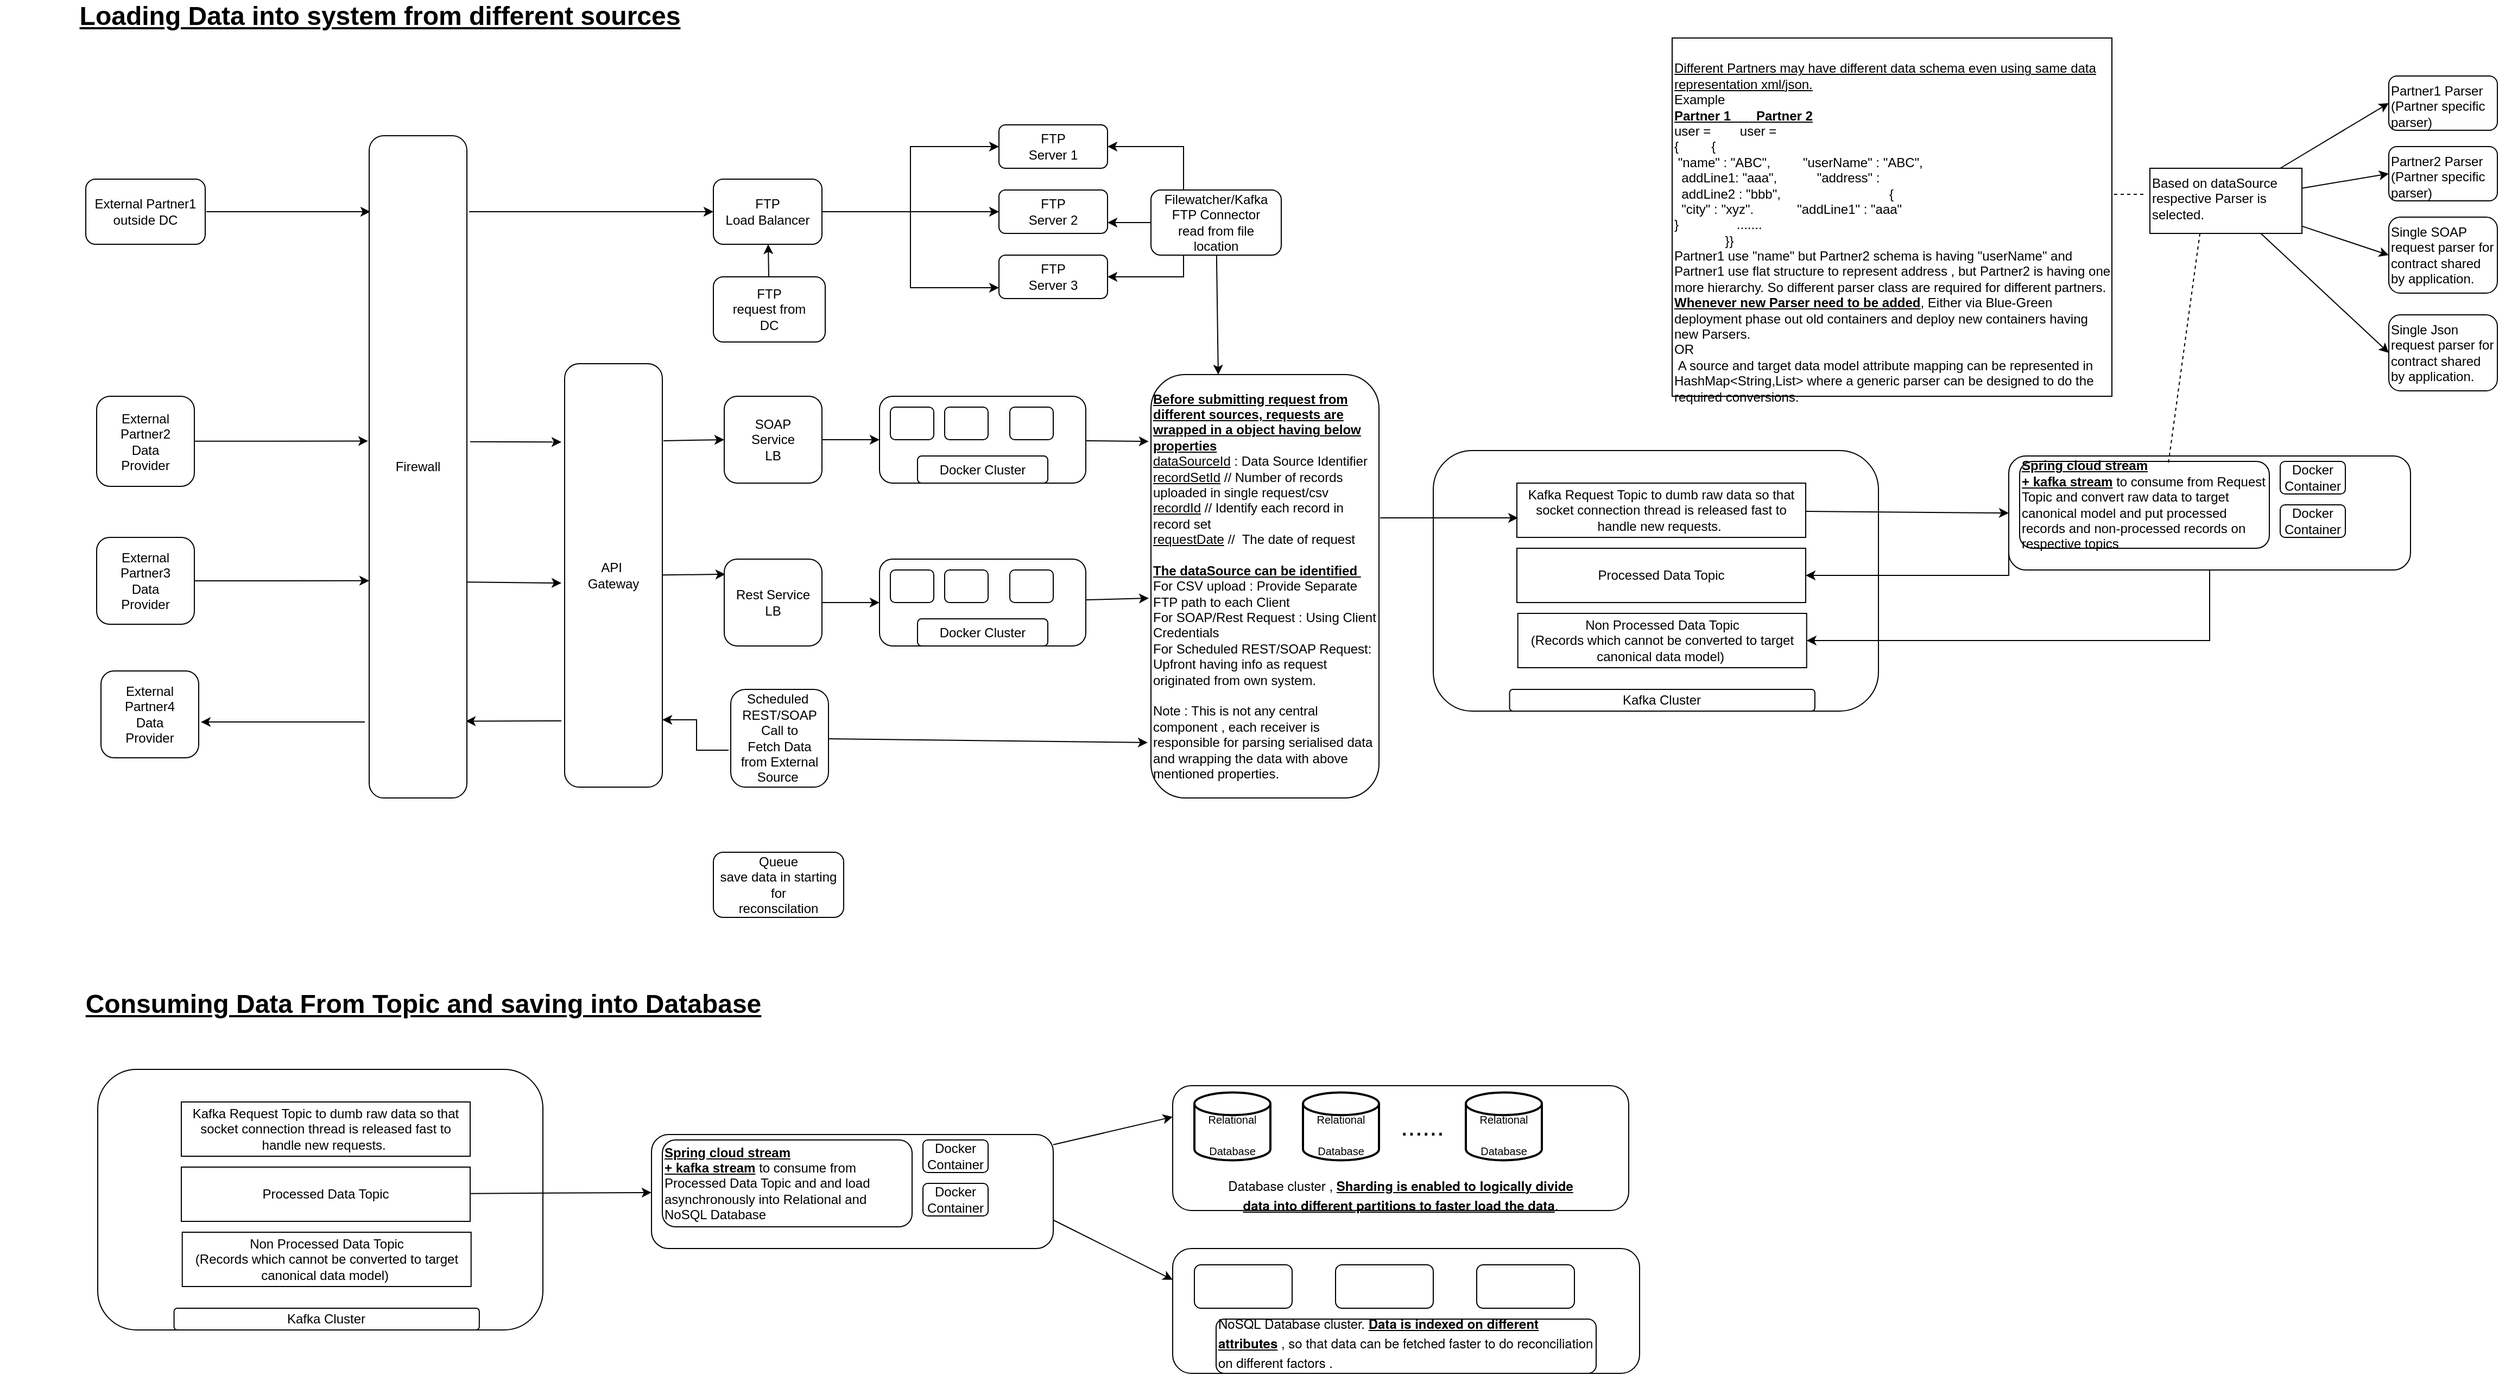 <mxfile version="14.8.6" type="github">
  <diagram id="BYjT2eE-odGATEHhjXMd" name="Page-1">
    <mxGraphModel dx="2125" dy="1838" grid="1" gridSize="10" guides="1" tooltips="1" connect="1" arrows="1" fold="1" page="1" pageScale="1" pageWidth="827" pageHeight="1169" math="0" shadow="0">
      <root>
        <mxCell id="0" />
        <mxCell id="1" parent="0" />
        <mxCell id="c1tImv971CZiWF4TgYlr-145" value="" style="rounded=1;whiteSpace=wrap;html=1;fontSize=24;align=left;verticalAlign=top;" vertex="1" parent="1">
          <mxGeometry x="510" y="895" width="420" height="115" as="geometry" />
        </mxCell>
        <mxCell id="c1tImv971CZiWF4TgYlr-3" value="" style="group" vertex="1" connectable="0" parent="1">
          <mxGeometry x="750" y="350" width="410" height="200" as="geometry" />
        </mxCell>
        <mxCell id="c1tImv971CZiWF4TgYlr-1" value="&lt;div style=&quot;text-align: justify&quot;&gt;&lt;br&gt;&lt;/div&gt;" style="rounded=1;whiteSpace=wrap;html=1;align=center;" vertex="1" parent="c1tImv971CZiWF4TgYlr-3">
          <mxGeometry y="-40" width="410" height="240" as="geometry" />
        </mxCell>
        <mxCell id="c1tImv971CZiWF4TgYlr-2" value="Kafka Cluster" style="rounded=1;whiteSpace=wrap;html=1;" vertex="1" parent="c1tImv971CZiWF4TgYlr-3">
          <mxGeometry x="70.29" y="180" width="281.14" height="20" as="geometry" />
        </mxCell>
        <mxCell id="c1tImv971CZiWF4TgYlr-8" value="Processed Data Topic" style="rounded=0;whiteSpace=wrap;html=1;" vertex="1" parent="c1tImv971CZiWF4TgYlr-3">
          <mxGeometry x="77" y="50" width="266" height="50" as="geometry" />
        </mxCell>
        <mxCell id="c1tImv971CZiWF4TgYlr-102" value="Non Processed Data Topic&lt;br&gt;(Records which cannot be converted to target canonical data model)&amp;nbsp;" style="rounded=0;whiteSpace=wrap;html=1;" vertex="1" parent="c1tImv971CZiWF4TgYlr-3">
          <mxGeometry x="77.86" y="110" width="266" height="50" as="geometry" />
        </mxCell>
        <mxCell id="c1tImv971CZiWF4TgYlr-7" value="Kafka Request Topic to dumb raw data so that socket connection thread is released fast to handle new requests.&amp;nbsp;" style="rounded=0;whiteSpace=wrap;html=1;" vertex="1" parent="c1tImv971CZiWF4TgYlr-3">
          <mxGeometry x="77" y="-10" width="266" height="50" as="geometry" />
        </mxCell>
        <mxCell id="c1tImv971CZiWF4TgYlr-55" style="edgeStyle=none;rounded=0;orthogonalLoop=1;jettySize=auto;html=1;entryX=0.989;entryY=0.884;entryDx=0;entryDy=0;entryPerimeter=0;" edge="1" parent="1" target="c1tImv971CZiWF4TgYlr-24">
          <mxGeometry relative="1" as="geometry">
            <mxPoint x="-53" y="559" as="sourcePoint" />
          </mxGeometry>
        </mxCell>
        <mxCell id="c1tImv971CZiWF4TgYlr-97" style="edgeStyle=none;rounded=0;orthogonalLoop=1;jettySize=auto;html=1;entryX=0;entryY=0.5;entryDx=0;entryDy=0;exitX=1.011;exitY=0.182;exitDx=0;exitDy=0;exitPerimeter=0;" edge="1" parent="1" source="c1tImv971CZiWF4TgYlr-22" target="c1tImv971CZiWF4TgYlr-23">
          <mxGeometry relative="1" as="geometry" />
        </mxCell>
        <mxCell id="c1tImv971CZiWF4TgYlr-100" style="edgeStyle=none;rounded=0;orthogonalLoop=1;jettySize=auto;html=1;entryX=0.011;entryY=0.175;entryDx=0;entryDy=0;entryPerimeter=0;" edge="1" parent="1" source="c1tImv971CZiWF4TgYlr-22" target="c1tImv971CZiWF4TgYlr-32">
          <mxGeometry relative="1" as="geometry" />
        </mxCell>
        <mxCell id="c1tImv971CZiWF4TgYlr-22" value="API&amp;nbsp;&lt;br&gt;Gateway" style="rounded=1;whiteSpace=wrap;html=1;" vertex="1" parent="1">
          <mxGeometry x="-50" y="230" width="90" height="390" as="geometry" />
        </mxCell>
        <mxCell id="c1tImv971CZiWF4TgYlr-70" style="edgeStyle=none;rounded=0;orthogonalLoop=1;jettySize=auto;html=1;entryX=0;entryY=0.5;entryDx=0;entryDy=0;" edge="1" parent="1" source="c1tImv971CZiWF4TgYlr-23" target="c1tImv971CZiWF4TgYlr-58">
          <mxGeometry relative="1" as="geometry" />
        </mxCell>
        <mxCell id="c1tImv971CZiWF4TgYlr-23" value="SOAP&lt;br&gt;Service&lt;br&gt;LB" style="rounded=1;whiteSpace=wrap;html=1;" vertex="1" parent="1">
          <mxGeometry x="97" y="260" width="90" height="80" as="geometry" />
        </mxCell>
        <mxCell id="c1tImv971CZiWF4TgYlr-57" style="edgeStyle=none;rounded=0;orthogonalLoop=1;jettySize=auto;html=1;entryX=1.022;entryY=0.588;entryDx=0;entryDy=0;entryPerimeter=0;" edge="1" parent="1" target="c1tImv971CZiWF4TgYlr-28">
          <mxGeometry relative="1" as="geometry">
            <mxPoint x="-234" y="560" as="sourcePoint" />
          </mxGeometry>
        </mxCell>
        <mxCell id="c1tImv971CZiWF4TgYlr-72" style="edgeStyle=none;rounded=0;orthogonalLoop=1;jettySize=auto;html=1;entryX=0;entryY=0.5;entryDx=0;entryDy=0;" edge="1" parent="1" target="c1tImv971CZiWF4TgYlr-34">
          <mxGeometry relative="1" as="geometry">
            <mxPoint x="-138" y="90" as="sourcePoint" />
          </mxGeometry>
        </mxCell>
        <mxCell id="c1tImv971CZiWF4TgYlr-96" style="edgeStyle=none;rounded=0;orthogonalLoop=1;jettySize=auto;html=1;entryX=-0.033;entryY=0.185;entryDx=0;entryDy=0;entryPerimeter=0;exitX=1.033;exitY=0.462;exitDx=0;exitDy=0;exitPerimeter=0;" edge="1" parent="1" source="c1tImv971CZiWF4TgYlr-24" target="c1tImv971CZiWF4TgYlr-22">
          <mxGeometry relative="1" as="geometry" />
        </mxCell>
        <mxCell id="c1tImv971CZiWF4TgYlr-99" style="edgeStyle=none;rounded=0;orthogonalLoop=1;jettySize=auto;html=1;entryX=-0.033;entryY=0.518;entryDx=0;entryDy=0;entryPerimeter=0;exitX=1;exitY=0.674;exitDx=0;exitDy=0;exitPerimeter=0;" edge="1" parent="1" source="c1tImv971CZiWF4TgYlr-24" target="c1tImv971CZiWF4TgYlr-22">
          <mxGeometry relative="1" as="geometry">
            <mxPoint x="-120" y="330" as="targetPoint" />
          </mxGeometry>
        </mxCell>
        <mxCell id="c1tImv971CZiWF4TgYlr-24" value="Firewall" style="rounded=1;whiteSpace=wrap;html=1;" vertex="1" parent="1">
          <mxGeometry x="-230" y="20" width="90" height="610" as="geometry" />
        </mxCell>
        <mxCell id="c1tImv971CZiWF4TgYlr-29" style="edgeStyle=orthogonalEdgeStyle;rounded=0;orthogonalLoop=1;jettySize=auto;html=1;exitX=-0.022;exitY=0.622;exitDx=0;exitDy=0;entryX=1;entryY=0.841;entryDx=0;entryDy=0;entryPerimeter=0;exitPerimeter=0;" edge="1" parent="1" source="c1tImv971CZiWF4TgYlr-27" target="c1tImv971CZiWF4TgYlr-22">
          <mxGeometry relative="1" as="geometry" />
        </mxCell>
        <mxCell id="c1tImv971CZiWF4TgYlr-91" style="edgeStyle=none;rounded=0;orthogonalLoop=1;jettySize=auto;html=1;" edge="1" parent="1" source="c1tImv971CZiWF4TgYlr-27">
          <mxGeometry relative="1" as="geometry">
            <mxPoint x="487" y="579" as="targetPoint" />
          </mxGeometry>
        </mxCell>
        <mxCell id="c1tImv971CZiWF4TgYlr-27" value="Scheduled&amp;nbsp;&lt;br&gt;REST/SOAP&lt;br&gt;Call to&lt;br&gt;Fetch Data&lt;br&gt;from External&lt;br&gt;Source&amp;nbsp;" style="rounded=1;whiteSpace=wrap;html=1;" vertex="1" parent="1">
          <mxGeometry x="103" y="530" width="90" height="90" as="geometry" />
        </mxCell>
        <mxCell id="c1tImv971CZiWF4TgYlr-28" value="External Partner4&lt;br&gt;Data&lt;br&gt;Provider" style="rounded=1;whiteSpace=wrap;html=1;" vertex="1" parent="1">
          <mxGeometry x="-477" y="513" width="90" height="80" as="geometry" />
        </mxCell>
        <mxCell id="c1tImv971CZiWF4TgYlr-71" style="edgeStyle=none;rounded=0;orthogonalLoop=1;jettySize=auto;html=1;entryX=0;entryY=0.5;entryDx=0;entryDy=0;" edge="1" parent="1" source="c1tImv971CZiWF4TgYlr-32" target="c1tImv971CZiWF4TgYlr-65">
          <mxGeometry relative="1" as="geometry" />
        </mxCell>
        <mxCell id="c1tImv971CZiWF4TgYlr-32" value="Rest Service&lt;br&gt;LB" style="rounded=1;whiteSpace=wrap;html=1;" vertex="1" parent="1">
          <mxGeometry x="97" y="410" width="90" height="80" as="geometry" />
        </mxCell>
        <mxCell id="c1tImv971CZiWF4TgYlr-45" style="edgeStyle=orthogonalEdgeStyle;rounded=0;orthogonalLoop=1;jettySize=auto;html=1;entryX=0.011;entryY=0.1;entryDx=0;entryDy=0;entryPerimeter=0;" edge="1" parent="1">
          <mxGeometry relative="1" as="geometry">
            <mxPoint x="-380" y="90" as="sourcePoint" />
            <mxPoint x="-229.01" y="90" as="targetPoint" />
          </mxGeometry>
        </mxCell>
        <mxCell id="c1tImv971CZiWF4TgYlr-33" value="External Partner1&lt;br&gt;outside DC" style="rounded=1;whiteSpace=wrap;html=1;" vertex="1" parent="1">
          <mxGeometry x="-491" y="60" width="110" height="60" as="geometry" />
        </mxCell>
        <mxCell id="c1tImv971CZiWF4TgYlr-42" style="edgeStyle=orthogonalEdgeStyle;rounded=0;orthogonalLoop=1;jettySize=auto;html=1;entryX=0;entryY=0.5;entryDx=0;entryDy=0;" edge="1" parent="1" source="c1tImv971CZiWF4TgYlr-34" target="c1tImv971CZiWF4TgYlr-39">
          <mxGeometry relative="1" as="geometry" />
        </mxCell>
        <mxCell id="c1tImv971CZiWF4TgYlr-43" style="edgeStyle=orthogonalEdgeStyle;rounded=0;orthogonalLoop=1;jettySize=auto;html=1;entryX=0;entryY=0.75;entryDx=0;entryDy=0;" edge="1" parent="1" source="c1tImv971CZiWF4TgYlr-34" target="c1tImv971CZiWF4TgYlr-35">
          <mxGeometry relative="1" as="geometry" />
        </mxCell>
        <mxCell id="c1tImv971CZiWF4TgYlr-44" style="edgeStyle=orthogonalEdgeStyle;rounded=0;orthogonalLoop=1;jettySize=auto;html=1;entryX=0;entryY=0.5;entryDx=0;entryDy=0;" edge="1" parent="1" source="c1tImv971CZiWF4TgYlr-34" target="c1tImv971CZiWF4TgYlr-38">
          <mxGeometry relative="1" as="geometry" />
        </mxCell>
        <mxCell id="c1tImv971CZiWF4TgYlr-34" value="FTP&lt;br&gt;Load Balancer" style="rounded=1;whiteSpace=wrap;html=1;" vertex="1" parent="1">
          <mxGeometry x="87" y="60" width="100" height="60" as="geometry" />
        </mxCell>
        <mxCell id="c1tImv971CZiWF4TgYlr-40" value="" style="group" vertex="1" connectable="0" parent="1">
          <mxGeometry x="350" y="10" width="100" height="160" as="geometry" />
        </mxCell>
        <mxCell id="c1tImv971CZiWF4TgYlr-35" value="FTP&lt;br&gt;Server 3" style="rounded=1;whiteSpace=wrap;html=1;" vertex="1" parent="c1tImv971CZiWF4TgYlr-40">
          <mxGeometry y="120" width="100" height="40" as="geometry" />
        </mxCell>
        <mxCell id="c1tImv971CZiWF4TgYlr-38" value="FTP&lt;br&gt;Server 2" style="rounded=1;whiteSpace=wrap;html=1;" vertex="1" parent="c1tImv971CZiWF4TgYlr-40">
          <mxGeometry y="60" width="100" height="40" as="geometry" />
        </mxCell>
        <mxCell id="c1tImv971CZiWF4TgYlr-39" value="FTP&lt;br&gt;Server 1" style="rounded=1;whiteSpace=wrap;html=1;" vertex="1" parent="c1tImv971CZiWF4TgYlr-40">
          <mxGeometry width="100" height="40" as="geometry" />
        </mxCell>
        <mxCell id="c1tImv971CZiWF4TgYlr-51" style="edgeStyle=none;rounded=0;orthogonalLoop=1;jettySize=auto;html=1;entryX=1;entryY=0.5;entryDx=0;entryDy=0;exitX=0.25;exitY=0;exitDx=0;exitDy=0;" edge="1" parent="1" source="c1tImv971CZiWF4TgYlr-46" target="c1tImv971CZiWF4TgYlr-39">
          <mxGeometry relative="1" as="geometry">
            <Array as="points">
              <mxPoint x="520" y="30" />
            </Array>
          </mxGeometry>
        </mxCell>
        <mxCell id="c1tImv971CZiWF4TgYlr-52" style="edgeStyle=none;rounded=0;orthogonalLoop=1;jettySize=auto;html=1;entryX=1;entryY=0.75;entryDx=0;entryDy=0;" edge="1" parent="1" source="c1tImv971CZiWF4TgYlr-46" target="c1tImv971CZiWF4TgYlr-38">
          <mxGeometry relative="1" as="geometry" />
        </mxCell>
        <mxCell id="c1tImv971CZiWF4TgYlr-53" style="edgeStyle=none;rounded=0;orthogonalLoop=1;jettySize=auto;html=1;entryX=1;entryY=0.5;entryDx=0;entryDy=0;exitX=0.25;exitY=1;exitDx=0;exitDy=0;" edge="1" parent="1" source="c1tImv971CZiWF4TgYlr-46" target="c1tImv971CZiWF4TgYlr-35">
          <mxGeometry relative="1" as="geometry">
            <Array as="points">
              <mxPoint x="520" y="150" />
            </Array>
          </mxGeometry>
        </mxCell>
        <mxCell id="c1tImv971CZiWF4TgYlr-88" style="edgeStyle=none;rounded=0;orthogonalLoop=1;jettySize=auto;html=1;entryX=0.295;entryY=0;entryDx=0;entryDy=0;entryPerimeter=0;" edge="1" parent="1" source="c1tImv971CZiWF4TgYlr-46" target="c1tImv971CZiWF4TgYlr-87">
          <mxGeometry relative="1" as="geometry" />
        </mxCell>
        <mxCell id="c1tImv971CZiWF4TgYlr-46" value="Filewatcher/Kafka&lt;br&gt;FTP Connector&lt;br&gt;read from file&lt;br&gt;location" style="rounded=1;whiteSpace=wrap;html=1;" vertex="1" parent="1">
          <mxGeometry x="490" y="70" width="120" height="60" as="geometry" />
        </mxCell>
        <mxCell id="c1tImv971CZiWF4TgYlr-63" value="" style="group" vertex="1" connectable="0" parent="1">
          <mxGeometry x="240" y="260" width="190" height="80" as="geometry" />
        </mxCell>
        <mxCell id="c1tImv971CZiWF4TgYlr-58" value="&lt;div&gt;&lt;/div&gt;" style="rounded=1;whiteSpace=wrap;html=1;align=left;" vertex="1" parent="c1tImv971CZiWF4TgYlr-63">
          <mxGeometry width="190" height="80" as="geometry" />
        </mxCell>
        <mxCell id="c1tImv971CZiWF4TgYlr-59" value="" style="rounded=1;whiteSpace=wrap;html=1;" vertex="1" parent="c1tImv971CZiWF4TgYlr-63">
          <mxGeometry x="10" y="10" width="40" height="30" as="geometry" />
        </mxCell>
        <mxCell id="c1tImv971CZiWF4TgYlr-60" value="" style="rounded=1;whiteSpace=wrap;html=1;" vertex="1" parent="c1tImv971CZiWF4TgYlr-63">
          <mxGeometry x="60" y="10" width="40" height="30" as="geometry" />
        </mxCell>
        <mxCell id="c1tImv971CZiWF4TgYlr-61" value="" style="rounded=1;whiteSpace=wrap;html=1;" vertex="1" parent="c1tImv971CZiWF4TgYlr-63">
          <mxGeometry x="120" y="10" width="40" height="30" as="geometry" />
        </mxCell>
        <mxCell id="c1tImv971CZiWF4TgYlr-62" value="Docker Cluster" style="rounded=1;whiteSpace=wrap;html=1;" vertex="1" parent="c1tImv971CZiWF4TgYlr-63">
          <mxGeometry x="35" y="55" width="120" height="25" as="geometry" />
        </mxCell>
        <mxCell id="c1tImv971CZiWF4TgYlr-64" value="" style="group" vertex="1" connectable="0" parent="1">
          <mxGeometry x="240" y="410" width="190" height="80" as="geometry" />
        </mxCell>
        <mxCell id="c1tImv971CZiWF4TgYlr-65" value="&lt;div&gt;&lt;/div&gt;" style="rounded=1;whiteSpace=wrap;html=1;align=left;" vertex="1" parent="c1tImv971CZiWF4TgYlr-64">
          <mxGeometry width="190" height="80" as="geometry" />
        </mxCell>
        <mxCell id="c1tImv971CZiWF4TgYlr-66" value="" style="rounded=1;whiteSpace=wrap;html=1;" vertex="1" parent="c1tImv971CZiWF4TgYlr-64">
          <mxGeometry x="10" y="10" width="40" height="30" as="geometry" />
        </mxCell>
        <mxCell id="c1tImv971CZiWF4TgYlr-67" value="" style="rounded=1;whiteSpace=wrap;html=1;" vertex="1" parent="c1tImv971CZiWF4TgYlr-64">
          <mxGeometry x="60" y="10" width="40" height="30" as="geometry" />
        </mxCell>
        <mxCell id="c1tImv971CZiWF4TgYlr-68" value="" style="rounded=1;whiteSpace=wrap;html=1;" vertex="1" parent="c1tImv971CZiWF4TgYlr-64">
          <mxGeometry x="120" y="10" width="40" height="30" as="geometry" />
        </mxCell>
        <mxCell id="c1tImv971CZiWF4TgYlr-69" value="Docker Cluster" style="rounded=1;whiteSpace=wrap;html=1;" vertex="1" parent="c1tImv971CZiWF4TgYlr-64">
          <mxGeometry x="35" y="55" width="120" height="25" as="geometry" />
        </mxCell>
        <mxCell id="c1tImv971CZiWF4TgYlr-83" value="Queue&lt;br&gt;save data in starting for&lt;br&gt;reconscilation" style="rounded=1;whiteSpace=wrap;html=1;" vertex="1" parent="1">
          <mxGeometry x="87" y="680" width="120" height="60" as="geometry" />
        </mxCell>
        <mxCell id="c1tImv971CZiWF4TgYlr-86" style="edgeStyle=none;rounded=0;orthogonalLoop=1;jettySize=auto;html=1;" edge="1" parent="1" source="c1tImv971CZiWF4TgYlr-85" target="c1tImv971CZiWF4TgYlr-34">
          <mxGeometry relative="1" as="geometry" />
        </mxCell>
        <mxCell id="c1tImv971CZiWF4TgYlr-85" value="FTP&lt;br&gt;request from&lt;br&gt;DC" style="rounded=1;whiteSpace=wrap;html=1;" vertex="1" parent="1">
          <mxGeometry x="87" y="150" width="103" height="60" as="geometry" />
        </mxCell>
        <mxCell id="c1tImv971CZiWF4TgYlr-92" style="edgeStyle=none;rounded=0;orthogonalLoop=1;jettySize=auto;html=1;entryX=0.004;entryY=0.64;entryDx=0;entryDy=0;entryPerimeter=0;" edge="1" parent="1" target="c1tImv971CZiWF4TgYlr-7">
          <mxGeometry relative="1" as="geometry">
            <mxPoint x="701" y="372" as="sourcePoint" />
            <Array as="points" />
          </mxGeometry>
        </mxCell>
        <mxCell id="c1tImv971CZiWF4TgYlr-87" value="&lt;b&gt;&lt;u&gt;Before submitting request from different sources, requests are wrapped in a object having below properties&lt;/u&gt;&lt;/b&gt;&lt;br&gt;&lt;u&gt;dataSourceId&lt;/u&gt; : Data Source Identifier&amp;nbsp;&lt;br&gt;&lt;u&gt;recordSetId&lt;/u&gt; // Number of records uploaded in single request/csv&amp;nbsp;&lt;br&gt;&lt;u&gt;recordId&lt;/u&gt; // Identify each record in record set&lt;br&gt;&lt;u&gt;requestDate&lt;/u&gt; //&amp;nbsp; The date of request&lt;br&gt;&lt;br&gt;&lt;b&gt;&lt;u&gt;The dataSource can be identified&amp;nbsp;&lt;/u&gt;&lt;/b&gt;&lt;br&gt;For CSV upload : Provide Separate FTP path to each Client&lt;br&gt;For SOAP/Rest Request : Using Client Credentials&lt;br&gt;For Scheduled REST/SOAP Request: Upfront having info as request originated from own system.&lt;br&gt;&lt;br&gt;Note : This is not any central component , each receiver is responsible for parsing serialised data and wrapping the data with above mentioned properties.&amp;nbsp;&amp;nbsp;" style="rounded=1;whiteSpace=wrap;html=1;align=left;" vertex="1" parent="1">
          <mxGeometry x="490" y="240" width="210" height="390" as="geometry" />
        </mxCell>
        <mxCell id="c1tImv971CZiWF4TgYlr-89" style="edgeStyle=none;rounded=0;orthogonalLoop=1;jettySize=auto;html=1;entryX=-0.01;entryY=0.158;entryDx=0;entryDy=0;entryPerimeter=0;" edge="1" parent="1" source="c1tImv971CZiWF4TgYlr-58" target="c1tImv971CZiWF4TgYlr-87">
          <mxGeometry relative="1" as="geometry">
            <mxPoint x="490" y="295" as="targetPoint" />
          </mxGeometry>
        </mxCell>
        <mxCell id="c1tImv971CZiWF4TgYlr-90" style="edgeStyle=none;rounded=0;orthogonalLoop=1;jettySize=auto;html=1;" edge="1" parent="1" source="c1tImv971CZiWF4TgYlr-65">
          <mxGeometry relative="1" as="geometry">
            <mxPoint x="488" y="446" as="targetPoint" />
          </mxGeometry>
        </mxCell>
        <mxCell id="c1tImv971CZiWF4TgYlr-95" style="edgeStyle=none;rounded=0;orthogonalLoop=1;jettySize=auto;html=1;entryX=-0.011;entryY=0.461;entryDx=0;entryDy=0;entryPerimeter=0;" edge="1" parent="1" source="c1tImv971CZiWF4TgYlr-93" target="c1tImv971CZiWF4TgYlr-24">
          <mxGeometry relative="1" as="geometry" />
        </mxCell>
        <mxCell id="c1tImv971CZiWF4TgYlr-93" value="External Partner2&lt;br&gt;Data&lt;br&gt;Provider" style="rounded=1;whiteSpace=wrap;html=1;" vertex="1" parent="1">
          <mxGeometry x="-481" y="260" width="90" height="83" as="geometry" />
        </mxCell>
        <mxCell id="c1tImv971CZiWF4TgYlr-98" style="edgeStyle=none;rounded=0;orthogonalLoop=1;jettySize=auto;html=1;entryX=0;entryY=0.672;entryDx=0;entryDy=0;entryPerimeter=0;" edge="1" parent="1" source="c1tImv971CZiWF4TgYlr-94" target="c1tImv971CZiWF4TgYlr-24">
          <mxGeometry relative="1" as="geometry" />
        </mxCell>
        <mxCell id="c1tImv971CZiWF4TgYlr-94" value="External Partner3&lt;br&gt;Data&lt;br&gt;Provider" style="rounded=1;whiteSpace=wrap;html=1;" vertex="1" parent="1">
          <mxGeometry x="-481" y="390" width="90" height="80" as="geometry" />
        </mxCell>
        <mxCell id="c1tImv971CZiWF4TgYlr-109" style="edgeStyle=none;rounded=0;orthogonalLoop=1;jettySize=auto;html=1;entryX=1;entryY=0.5;entryDx=0;entryDy=0;exitX=0;exitY=0.75;exitDx=0;exitDy=0;" edge="1" parent="1" source="c1tImv971CZiWF4TgYlr-103" target="c1tImv971CZiWF4TgYlr-8">
          <mxGeometry relative="1" as="geometry">
            <Array as="points">
              <mxPoint x="1280" y="425" />
            </Array>
          </mxGeometry>
        </mxCell>
        <mxCell id="c1tImv971CZiWF4TgYlr-110" style="edgeStyle=none;rounded=0;orthogonalLoop=1;jettySize=auto;html=1;entryX=1;entryY=0.5;entryDx=0;entryDy=0;" edge="1" parent="1" source="c1tImv971CZiWF4TgYlr-103" target="c1tImv971CZiWF4TgYlr-102">
          <mxGeometry relative="1" as="geometry">
            <Array as="points">
              <mxPoint x="1465" y="485" />
            </Array>
          </mxGeometry>
        </mxCell>
        <mxCell id="c1tImv971CZiWF4TgYlr-103" value="" style="rounded=1;whiteSpace=wrap;html=1;" vertex="1" parent="1">
          <mxGeometry x="1280" y="315" width="370" height="105" as="geometry" />
        </mxCell>
        <mxCell id="c1tImv971CZiWF4TgYlr-104" value="&lt;b&gt;&lt;u&gt;Spring cloud stream &lt;br&gt;+ kafka stream&lt;/u&gt;&lt;/b&gt; to consume from Request Topic and convert raw data to target canonical model and put processed records and non-processed records on respective topics" style="rounded=1;whiteSpace=wrap;html=1;align=left;" vertex="1" parent="1">
          <mxGeometry x="1290" y="320" width="230" height="80" as="geometry" />
        </mxCell>
        <mxCell id="c1tImv971CZiWF4TgYlr-106" value="Docker Container" style="rounded=1;whiteSpace=wrap;html=1;" vertex="1" parent="1">
          <mxGeometry x="1530" y="320" width="60" height="30" as="geometry" />
        </mxCell>
        <mxCell id="c1tImv971CZiWF4TgYlr-107" value="Docker Container" style="rounded=1;whiteSpace=wrap;html=1;" vertex="1" parent="1">
          <mxGeometry x="1530" y="360" width="60" height="30" as="geometry" />
        </mxCell>
        <mxCell id="c1tImv971CZiWF4TgYlr-108" style="edgeStyle=none;rounded=0;orthogonalLoop=1;jettySize=auto;html=1;entryX=0;entryY=0.5;entryDx=0;entryDy=0;" edge="1" parent="1" source="c1tImv971CZiWF4TgYlr-7" target="c1tImv971CZiWF4TgYlr-103">
          <mxGeometry relative="1" as="geometry" />
        </mxCell>
        <mxCell id="c1tImv971CZiWF4TgYlr-112" value="&amp;nbsp; &amp;nbsp;&amp;nbsp;&lt;br&gt;&lt;u&gt;Different Partners may have different data schema even using same data representation xml/json.&lt;/u&gt;&lt;br&gt;Example&amp;nbsp;&lt;br&gt;&lt;b&gt;&lt;u&gt;Partner 1&lt;span&gt;	&lt;span style=&quot;white-space: pre&quot;&gt;	&lt;/span&gt;&lt;span style=&quot;white-space: pre&quot;&gt;	&lt;/span&gt;&lt;span style=&quot;white-space: pre&quot;&gt;	&lt;/span&gt;&lt;span style=&quot;white-space: pre&quot;&gt;	&lt;/span&gt;&lt;span style=&quot;white-space: pre&quot;&gt;	&lt;/span&gt;&lt;/span&gt;&lt;span&gt;	&lt;/span&gt;&lt;span&gt;	&lt;/span&gt;&lt;span&gt;	&lt;/span&gt;&lt;span&gt;	&lt;/span&gt;Partner 2&lt;/u&gt;&lt;/b&gt;&lt;br&gt;user =	&lt;span style=&quot;white-space: pre&quot;&gt;	&lt;/span&gt;&lt;span style=&quot;white-space: pre&quot;&gt;	&lt;/span&gt;&lt;span style=&quot;white-space: pre&quot;&gt;	&lt;/span&gt;&lt;span style=&quot;white-space: pre&quot;&gt;	&lt;/span&gt;&lt;span style=&quot;white-space: pre&quot;&gt;	&lt;/span&gt;&lt;span style=&quot;white-space: pre&quot;&gt;	&lt;/span&gt;					user =&lt;br&gt;{	&lt;span style=&quot;white-space: pre&quot;&gt;	&lt;/span&gt;&lt;span style=&quot;white-space: pre&quot;&gt;	&lt;/span&gt;&lt;span style=&quot;white-space: pre&quot;&gt;	&lt;/span&gt;&lt;span style=&quot;white-space: pre&quot;&gt;	&lt;/span&gt;&lt;span style=&quot;white-space: pre&quot;&gt;	&lt;/span&gt;&lt;span style=&quot;white-space: pre&quot;&gt;	&lt;/span&gt;&lt;span style=&quot;white-space: pre&quot;&gt;	&lt;/span&gt;						{&lt;br&gt;&amp;nbsp;&quot;name&quot; : &quot;ABC&quot;,				&amp;nbsp;&lt;span style=&quot;white-space: pre&quot;&gt;	&lt;/span&gt;&lt;span style=&quot;white-space: pre&quot;&gt;	&lt;/span&gt;&lt;span style=&quot;white-space: pre&quot;&gt;	&lt;/span&gt;&lt;span style=&quot;white-space: pre&quot;&gt;	&lt;/span&gt;&amp;nbsp; &amp;nbsp;&quot;userName&quot; : &quot;ABC&quot;,&lt;br&gt;&amp;nbsp; addLine1: &quot;aaa&quot;,&amp;nbsp;				&amp;nbsp;&lt;span style=&quot;white-space: pre&quot;&gt;	&lt;/span&gt;&lt;span style=&quot;white-space: pre&quot;&gt;	&lt;/span&gt;&lt;span style=&quot;white-space: pre&quot;&gt;	&lt;/span&gt;&lt;span style=&quot;white-space: pre&quot;&gt;	&lt;/span&gt;&amp;nbsp; &amp;nbsp; &quot;address&quot; :&lt;br&gt;&amp;nbsp; addLine2 : &quot;bbb&quot;,&amp;nbsp; &amp;nbsp; &amp;nbsp; &amp;nbsp; &amp;nbsp; &amp;nbsp; &amp;nbsp; &amp;nbsp; &amp;nbsp; &amp;nbsp; &amp;nbsp; &amp;nbsp; &amp;nbsp; &amp;nbsp; &amp;nbsp; {&amp;nbsp; &amp;nbsp; &amp;nbsp; &amp;nbsp; &amp;nbsp; &amp;nbsp; &amp;nbsp; &amp;nbsp; &amp;nbsp;&amp;nbsp;&lt;br&gt;&amp;nbsp; &quot;city&quot; : &quot;xyz&quot;.&amp;nbsp; &amp;nbsp; &amp;nbsp;	&lt;span style=&quot;white-space: pre&quot;&gt;	&lt;/span&gt;&lt;span style=&quot;white-space: pre&quot;&gt;	&lt;/span&gt;&lt;span style=&quot;white-space: pre&quot;&gt;	&lt;/span&gt;&lt;span style=&quot;white-space: pre&quot;&gt;	&lt;/span&gt;&lt;span style=&quot;white-space: pre&quot;&gt;	&lt;/span&gt;				&quot;addLine1&quot; : &quot;aaa&quot;&lt;br&gt;}&amp;nbsp; &amp;nbsp; &amp;nbsp; &amp;nbsp;&lt;span style=&quot;white-space: pre&quot;&gt;	&lt;/span&gt;&lt;span style=&quot;white-space: pre&quot;&gt;	&lt;/span&gt;&lt;span style=&quot;white-space: pre&quot;&gt;	&lt;/span&gt;&lt;span style=&quot;white-space: pre&quot;&gt;	&lt;/span&gt;&lt;span style=&quot;white-space: pre&quot;&gt;	&lt;/span&gt;&lt;span style=&quot;white-space: pre&quot;&gt;	&lt;/span&gt;&lt;span style=&quot;white-space: pre&quot;&gt;	&lt;/span&gt;							&amp;nbsp;.......&lt;br&gt;							&amp;nbsp; &amp;nbsp; &lt;span style=&quot;white-space: pre&quot;&gt;	&lt;/span&gt;&lt;span style=&quot;white-space: pre&quot;&gt;	&lt;/span&gt;&lt;span style=&quot;white-space: pre&quot;&gt;	&lt;/span&gt;&lt;span style=&quot;white-space: pre&quot;&gt;	&lt;/span&gt;&lt;span style=&quot;white-space: pre&quot;&gt;	&lt;/span&gt;&lt;span style=&quot;white-space: pre&quot;&gt;	&lt;/span&gt;&lt;span style=&quot;white-space: pre&quot;&gt;	&lt;/span&gt;&amp;nbsp; &amp;nbsp;}}&lt;br&gt;Partner1 use &quot;name&quot; but Partner2 schema is having &quot;userName&quot; and Partner1 use flat structure to represent address , but Partner2 is having one more hierarchy. So different parser class are required for different partners.&lt;br&gt;&lt;b&gt;&lt;u&gt;Whenever new Parser need to be added&lt;/u&gt;&lt;/b&gt;, Either via Blue-Green deployment phase out old containers and deploy new containers having new Parsers.&lt;br&gt;OR&lt;br&gt;&amp;nbsp;A source and target data model attribute mapping can be represented in HashMap&amp;lt;String,List&amp;gt; where a generic parser can be designed to do the required conversions.&amp;nbsp;" style="rounded=0;whiteSpace=wrap;html=1;align=left;verticalAlign=top;horizontal=1;" vertex="1" parent="1">
          <mxGeometry x="970" y="-70" width="405" height="330" as="geometry" />
        </mxCell>
        <mxCell id="c1tImv971CZiWF4TgYlr-119" style="edgeStyle=none;rounded=0;orthogonalLoop=1;jettySize=auto;html=1;entryX=0;entryY=0.5;entryDx=0;entryDy=0;" edge="1" parent="1" source="c1tImv971CZiWF4TgYlr-113" target="c1tImv971CZiWF4TgYlr-114">
          <mxGeometry relative="1" as="geometry" />
        </mxCell>
        <mxCell id="c1tImv971CZiWF4TgYlr-120" style="edgeStyle=none;rounded=0;orthogonalLoop=1;jettySize=auto;html=1;entryX=0;entryY=0.5;entryDx=0;entryDy=0;" edge="1" parent="1" source="c1tImv971CZiWF4TgYlr-113" target="c1tImv971CZiWF4TgYlr-115">
          <mxGeometry relative="1" as="geometry" />
        </mxCell>
        <mxCell id="c1tImv971CZiWF4TgYlr-121" style="edgeStyle=none;rounded=0;orthogonalLoop=1;jettySize=auto;html=1;entryX=0;entryY=0.5;entryDx=0;entryDy=0;" edge="1" parent="1" source="c1tImv971CZiWF4TgYlr-113" target="c1tImv971CZiWF4TgYlr-116">
          <mxGeometry relative="1" as="geometry" />
        </mxCell>
        <mxCell id="c1tImv971CZiWF4TgYlr-122" style="edgeStyle=none;rounded=0;orthogonalLoop=1;jettySize=auto;html=1;entryX=0;entryY=0.5;entryDx=0;entryDy=0;" edge="1" parent="1" source="c1tImv971CZiWF4TgYlr-113" target="c1tImv971CZiWF4TgYlr-117">
          <mxGeometry relative="1" as="geometry" />
        </mxCell>
        <mxCell id="c1tImv971CZiWF4TgYlr-113" value="Based on dataSource respective Parser is selected." style="rounded=0;whiteSpace=wrap;html=1;align=left;verticalAlign=top;" vertex="1" parent="1">
          <mxGeometry x="1410" y="50" width="140" height="60" as="geometry" />
        </mxCell>
        <mxCell id="c1tImv971CZiWF4TgYlr-118" value="" style="group" vertex="1" connectable="0" parent="1">
          <mxGeometry x="1630" y="-35" width="100" height="290" as="geometry" />
        </mxCell>
        <mxCell id="c1tImv971CZiWF4TgYlr-114" value="Partner1 Parser&lt;br&gt;(Partner specific parser)" style="rounded=1;whiteSpace=wrap;html=1;align=left;verticalAlign=top;" vertex="1" parent="c1tImv971CZiWF4TgYlr-118">
          <mxGeometry width="100" height="50" as="geometry" />
        </mxCell>
        <mxCell id="c1tImv971CZiWF4TgYlr-115" value="Partner2 Parser&lt;br&gt;(Partner specific parser)" style="rounded=1;whiteSpace=wrap;html=1;align=left;verticalAlign=top;" vertex="1" parent="c1tImv971CZiWF4TgYlr-118">
          <mxGeometry y="65" width="100" height="50" as="geometry" />
        </mxCell>
        <mxCell id="c1tImv971CZiWF4TgYlr-116" value="Single SOAP request parser for contract shared by application." style="rounded=1;whiteSpace=wrap;html=1;align=left;verticalAlign=top;" vertex="1" parent="c1tImv971CZiWF4TgYlr-118">
          <mxGeometry y="130" width="100" height="70" as="geometry" />
        </mxCell>
        <mxCell id="c1tImv971CZiWF4TgYlr-117" value="Single Json request parser for contract shared by application." style="rounded=1;whiteSpace=wrap;html=1;align=left;verticalAlign=top;" vertex="1" parent="c1tImv971CZiWF4TgYlr-118">
          <mxGeometry y="220" width="100" height="70" as="geometry" />
        </mxCell>
        <mxCell id="c1tImv971CZiWF4TgYlr-124" value="" style="endArrow=none;dashed=1;html=1;entryX=0.329;entryY=1;entryDx=0;entryDy=0;entryPerimeter=0;exitX=0.596;exitY=0.013;exitDx=0;exitDy=0;exitPerimeter=0;" edge="1" parent="1" source="c1tImv971CZiWF4TgYlr-104" target="c1tImv971CZiWF4TgYlr-113">
          <mxGeometry width="50" height="50" relative="1" as="geometry">
            <mxPoint x="1360" y="180" as="sourcePoint" />
            <mxPoint x="1410" y="130" as="targetPoint" />
          </mxGeometry>
        </mxCell>
        <mxCell id="c1tImv971CZiWF4TgYlr-125" value="" style="endArrow=none;dashed=1;html=1;entryX=-0.029;entryY=0.4;entryDx=0;entryDy=0;entryPerimeter=0;" edge="1" parent="1" target="c1tImv971CZiWF4TgYlr-113">
          <mxGeometry width="50" height="50" relative="1" as="geometry">
            <mxPoint x="1377" y="74" as="sourcePoint" />
            <mxPoint x="1410" y="130" as="targetPoint" />
          </mxGeometry>
        </mxCell>
        <mxCell id="c1tImv971CZiWF4TgYlr-126" value="Loading Data into system from different sources" style="text;html=1;strokeColor=none;fillColor=none;align=center;verticalAlign=middle;whiteSpace=wrap;rounded=0;fontStyle=5;fontSize=24;" vertex="1" parent="1">
          <mxGeometry x="-570" y="-100" width="700" height="20" as="geometry" />
        </mxCell>
        <mxCell id="c1tImv971CZiWF4TgYlr-127" value="Consuming Data From Topic and saving into Database" style="text;html=1;strokeColor=none;fillColor=none;align=center;verticalAlign=middle;whiteSpace=wrap;rounded=0;fontStyle=5;fontSize=24;" vertex="1" parent="1">
          <mxGeometry x="-530" y="810" width="700" height="20" as="geometry" />
        </mxCell>
        <mxCell id="c1tImv971CZiWF4TgYlr-129" value="" style="group" vertex="1" connectable="0" parent="1">
          <mxGeometry x="-480" y="920" width="410" height="200" as="geometry" />
        </mxCell>
        <mxCell id="c1tImv971CZiWF4TgYlr-130" value="&lt;div style=&quot;text-align: justify&quot;&gt;&lt;br&gt;&lt;/div&gt;" style="rounded=1;whiteSpace=wrap;html=1;align=center;" vertex="1" parent="c1tImv971CZiWF4TgYlr-129">
          <mxGeometry y="-40" width="410" height="240" as="geometry" />
        </mxCell>
        <mxCell id="c1tImv971CZiWF4TgYlr-131" value="Kafka Cluster" style="rounded=1;whiteSpace=wrap;html=1;" vertex="1" parent="c1tImv971CZiWF4TgYlr-129">
          <mxGeometry x="70.29" y="180" width="281.14" height="20" as="geometry" />
        </mxCell>
        <mxCell id="c1tImv971CZiWF4TgYlr-132" value="Processed Data Topic" style="rounded=0;whiteSpace=wrap;html=1;" vertex="1" parent="c1tImv971CZiWF4TgYlr-129">
          <mxGeometry x="77" y="50" width="266" height="50" as="geometry" />
        </mxCell>
        <mxCell id="c1tImv971CZiWF4TgYlr-133" value="Non Processed Data Topic&lt;br&gt;(Records which cannot be converted to target canonical data model)&amp;nbsp;" style="rounded=0;whiteSpace=wrap;html=1;" vertex="1" parent="c1tImv971CZiWF4TgYlr-129">
          <mxGeometry x="77.86" y="110" width="266" height="50" as="geometry" />
        </mxCell>
        <mxCell id="c1tImv971CZiWF4TgYlr-134" value="Kafka Request Topic to dumb raw data so that socket connection thread is released fast to handle new requests.&amp;nbsp;" style="rounded=0;whiteSpace=wrap;html=1;" vertex="1" parent="c1tImv971CZiWF4TgYlr-129">
          <mxGeometry x="77" y="-10" width="266" height="50" as="geometry" />
        </mxCell>
        <mxCell id="c1tImv971CZiWF4TgYlr-150" style="edgeStyle=none;rounded=0;orthogonalLoop=1;jettySize=auto;html=1;entryX=0;entryY=0.25;entryDx=0;entryDy=0;fontSize=24;" edge="1" parent="1" source="c1tImv971CZiWF4TgYlr-135" target="c1tImv971CZiWF4TgYlr-145">
          <mxGeometry relative="1" as="geometry" />
        </mxCell>
        <mxCell id="c1tImv971CZiWF4TgYlr-157" style="edgeStyle=none;rounded=0;orthogonalLoop=1;jettySize=auto;html=1;exitX=1;exitY=0.75;exitDx=0;exitDy=0;entryX=0;entryY=0.25;entryDx=0;entryDy=0;fontSize=24;" edge="1" parent="1" source="c1tImv971CZiWF4TgYlr-135" target="c1tImv971CZiWF4TgYlr-151">
          <mxGeometry relative="1" as="geometry" />
        </mxCell>
        <mxCell id="c1tImv971CZiWF4TgYlr-135" value="" style="rounded=1;whiteSpace=wrap;html=1;" vertex="1" parent="1">
          <mxGeometry x="30" y="940" width="370" height="105" as="geometry" />
        </mxCell>
        <mxCell id="c1tImv971CZiWF4TgYlr-136" value="&lt;b&gt;&lt;u&gt;Spring cloud stream &lt;br&gt;+ kafka stream&lt;/u&gt;&lt;/b&gt; to consume from Processed Data Topic and and load asynchronously into Relational and NoSQL Database&amp;nbsp;&amp;nbsp;" style="rounded=1;whiteSpace=wrap;html=1;align=left;" vertex="1" parent="1">
          <mxGeometry x="40" y="945" width="230" height="80" as="geometry" />
        </mxCell>
        <mxCell id="c1tImv971CZiWF4TgYlr-137" value="Docker Container" style="rounded=1;whiteSpace=wrap;html=1;" vertex="1" parent="1">
          <mxGeometry x="280" y="945" width="60" height="30" as="geometry" />
        </mxCell>
        <mxCell id="c1tImv971CZiWF4TgYlr-138" value="Docker Container" style="rounded=1;whiteSpace=wrap;html=1;" vertex="1" parent="1">
          <mxGeometry x="280" y="985" width="60" height="30" as="geometry" />
        </mxCell>
        <mxCell id="c1tImv971CZiWF4TgYlr-139" style="edgeStyle=none;rounded=0;orthogonalLoop=1;jettySize=auto;html=1;fontSize=24;" edge="1" parent="1" source="c1tImv971CZiWF4TgYlr-132" target="c1tImv971CZiWF4TgYlr-135">
          <mxGeometry relative="1" as="geometry" />
        </mxCell>
        <mxCell id="c1tImv971CZiWF4TgYlr-143" value="&lt;font style=&quot;font-size: 10px&quot;&gt;Relational Database&lt;/font&gt;" style="strokeWidth=2;html=1;shape=mxgraph.flowchart.database;whiteSpace=wrap;fontSize=24;align=center;verticalAlign=top;" vertex="1" parent="1">
          <mxGeometry x="530" y="901.25" width="70" height="62.5" as="geometry" />
        </mxCell>
        <mxCell id="c1tImv971CZiWF4TgYlr-146" value="&lt;font style=&quot;font-size: 10px&quot;&gt;Relational Database&lt;/font&gt;" style="strokeWidth=2;html=1;shape=mxgraph.flowchart.database;whiteSpace=wrap;fontSize=24;align=center;verticalAlign=top;" vertex="1" parent="1">
          <mxGeometry x="630" y="901.25" width="70" height="62.5" as="geometry" />
        </mxCell>
        <mxCell id="c1tImv971CZiWF4TgYlr-147" value="......" style="text;html=1;strokeColor=none;fillColor=none;align=center;verticalAlign=middle;whiteSpace=wrap;rounded=0;fontSize=24;" vertex="1" parent="1">
          <mxGeometry x="720" y="922.5" width="40" height="20" as="geometry" />
        </mxCell>
        <mxCell id="c1tImv971CZiWF4TgYlr-148" value="&lt;font style=&quot;font-size: 10px&quot;&gt;Relational Database&lt;/font&gt;" style="strokeWidth=2;html=1;shape=mxgraph.flowchart.database;whiteSpace=wrap;fontSize=24;align=center;verticalAlign=top;" vertex="1" parent="1">
          <mxGeometry x="780" y="901.25" width="70" height="62.5" as="geometry" />
        </mxCell>
        <mxCell id="c1tImv971CZiWF4TgYlr-151" value="" style="rounded=1;whiteSpace=wrap;html=1;fontSize=24;align=left;verticalAlign=bottom;" vertex="1" parent="1">
          <mxGeometry x="510" y="1045" width="430" height="115" as="geometry" />
        </mxCell>
        <mxCell id="c1tImv971CZiWF4TgYlr-152" value="" style="rounded=1;whiteSpace=wrap;html=1;fontSize=24;align=left;verticalAlign=bottom;" vertex="1" parent="1">
          <mxGeometry x="530" y="1060" width="90" height="40" as="geometry" />
        </mxCell>
        <mxCell id="c1tImv971CZiWF4TgYlr-153" value="" style="rounded=1;whiteSpace=wrap;html=1;fontSize=24;align=left;verticalAlign=bottom;" vertex="1" parent="1">
          <mxGeometry x="790" y="1060" width="90" height="40" as="geometry" />
        </mxCell>
        <mxCell id="c1tImv971CZiWF4TgYlr-154" value="" style="rounded=1;whiteSpace=wrap;html=1;fontSize=24;align=left;verticalAlign=bottom;" vertex="1" parent="1">
          <mxGeometry x="660" y="1060" width="90" height="40" as="geometry" />
        </mxCell>
        <mxCell id="c1tImv971CZiWF4TgYlr-155" value="&lt;p class=&quot;p1&quot; style=&quot;margin: 0px ; font-stretch: normal ; font-size: 12px ; line-height: normal ; font-family: &amp;#34;helvetica neue&amp;#34;&quot;&gt;NoSQL Database cluster. &lt;b&gt;&lt;u&gt;Data is indexed on different attributes&lt;/u&gt;&lt;/b&gt; , so that data can be fetched faster to do reconciliation on different factors .&lt;/p&gt;" style="rounded=1;whiteSpace=wrap;html=1;fontSize=24;align=left;verticalAlign=bottom;" vertex="1" parent="1">
          <mxGeometry x="550" y="1110" width="350" height="50" as="geometry" />
        </mxCell>
        <mxCell id="c1tImv971CZiWF4TgYlr-158" value="&lt;p class=&quot;p1&quot; style=&quot;margin: 0px ; font-stretch: normal ; font-size: 12px ; line-height: normal ; font-family: &amp;#34;helvetica neue&amp;#34;&quot;&gt;Database cluster , &lt;b&gt;&lt;u&gt;Sharding is enabled to logically divide data into different partitions to faster load the data&lt;/u&gt;&lt;/b&gt;.&lt;/p&gt;" style="text;html=1;strokeColor=none;fillColor=none;align=center;verticalAlign=middle;whiteSpace=wrap;rounded=0;fontSize=24;" vertex="1" parent="1">
          <mxGeometry x="560" y="985" width="320" height="20" as="geometry" />
        </mxCell>
      </root>
    </mxGraphModel>
  </diagram>
</mxfile>
